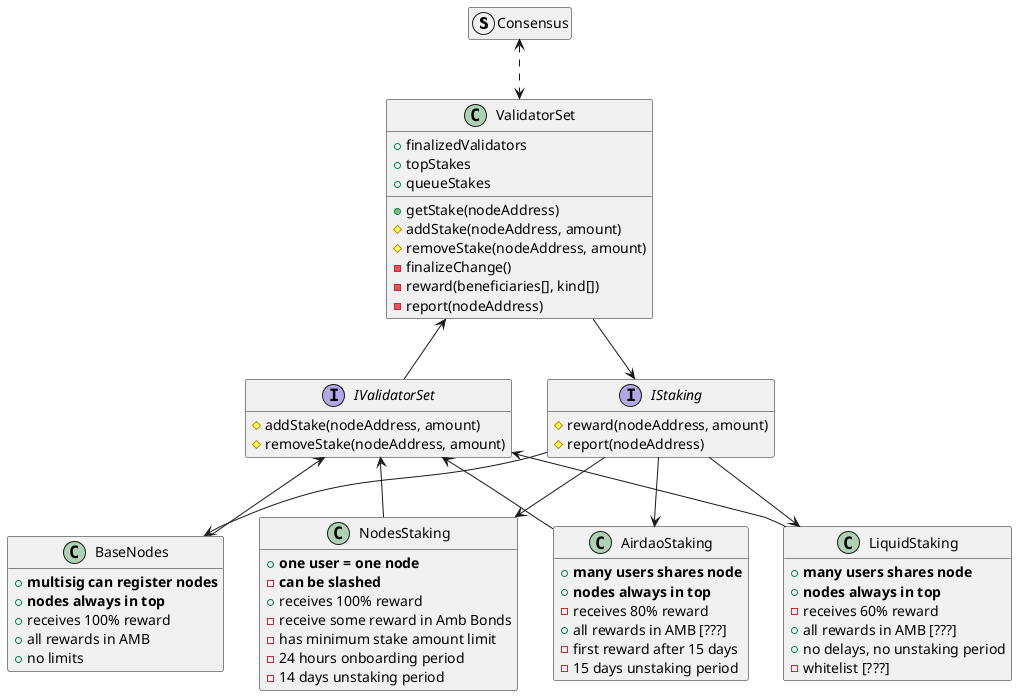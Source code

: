 @startuml

hide empty members


struct Consensus {}

class ValidatorSet {
    +finalizedValidators
    +topStakes
    +queueStakes

    +getStake(nodeAddress)
    #addStake(nodeAddress, amount)
    #removeStake(nodeAddress, amount)
    -finalizeChange()
    -reward(beneficiaries[], kind[])
    -report(nodeAddress)
}


interface IValidatorSet {
    #addStake(nodeAddress, amount)
    #removeStake(nodeAddress, amount)
}
interface IStaking {
    #reward(nodeAddress, amount)
    #report(nodeAddress)

}





class AirdaoStaking {
    + **many users shares node**
    + **nodes always in top**
    - receives 80% reward
    + all rewards in AMB [???]
    - first reward after 15 days
    - 15 days unstaking period
}

class LiquidStaking {
    + **many users shares node**
    + **nodes always in top**
    - receives 60% reward
    + all rewards in AMB [???]
    + no delays, no unstaking period
    - whitelist [???]
}

class BaseNodes {
    + **multisig can register nodes**
    + **nodes always in top**
    + receives 100% reward
    + all rewards in AMB
    + no limits
}

class NodesStaking {
    + **one user = one node**
    - **can be slashed**
    + receives 100% reward
    - receive some reward in Amb Bonds
    - has minimum stake amount limit
    - 24 hours onboarding period
    - 14 days unstaking period
}


Consensus <.-> ValidatorSet


ValidatorSet --> IStaking
ValidatorSet <-- IValidatorSet

IStaking --> BaseNodes
IStaking --> NodesStaking
IStaking --> AirdaoStaking
IStaking --> LiquidStaking

IValidatorSet <-- BaseNodes
IValidatorSet <-- NodesStaking
IValidatorSet <-- AirdaoStaking
IValidatorSet <-- LiquidStaking

@enduml
